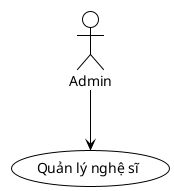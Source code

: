 @startuml UC031-Quan-Ly-Nghe-Si
!theme plain

actor Admin
usecase "Quản lý nghệ sĩ" as UC031

Admin --> UC031

@enduml

